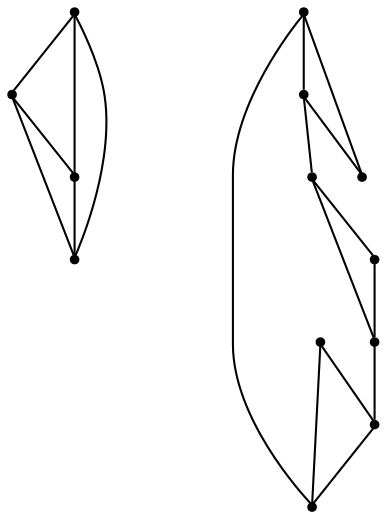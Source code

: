 graph {
  node [shape=point,comment="{\"directed\":false,\"doi\":\"10.1007/978-3-662-45803-7_33\",\"figure\":\"3 (1)\"}"]

  v0 [pos="1479.324805994507,2558.505468691026"]
  v1 [pos="1394.5762831333348,2558.505468691026"]
  v2 [pos="1433.0278607649914,2672.038942640278"]
  v3 [pos="1432.8747174181844,2692.934335300457"]
  v4 [pos="1319.1676593268107,2672.1900838007627"]
  v5 [pos="1304.4987280985688,2559.7603983265644"]
  v6 [pos="1291.4602295272734,2673.0030400427627"]
  v7 [pos="1273.5347594278403,2559.7603983265644"]
  v8 [pos="1247.4576350369343,2559.7603983265644"]
  v9 [pos="1255.605217382335,2616.790232876848"]
  v10 [pos="1236.866757799937,2673.0030400427627"]
  v11 [pos="1219.7502052373968,2559.7603983265644"]
  v12 [pos="1206.7157786121734,2672.1900838007627"]

  v0 -- v1 [id="-1",pos="1479.324805994507,2558.505468691026 1394.5762831333348,2558.505468691026 1394.5762831333348,2558.505468691026 1394.5762831333348,2558.505468691026"]
  v12 -- v10 [id="-3",pos="1206.7157786121734,2672.1900838007627 1236.866757799937,2673.0030400427627 1236.866757799937,2673.0030400427627 1236.866757799937,2673.0030400427627"]
  v10 -- v6 [id="-4",pos="1236.866757799937,2673.0030400427627 1291.4602295272734,2673.0030400427627 1291.4602295272734,2673.0030400427627 1291.4602295272734,2673.0030400427627"]
  v6 -- v4 [id="-5",pos="1291.4602295272734,2673.0030400427627 1319.1676593268107,2672.1900838007627 1319.1676593268107,2672.1900838007627 1319.1676593268107,2672.1900838007627"]
  v3 -- v0 [id="-8",pos="1432.8747174181844,2692.934335300457 1479.324805994507,2558.505468691026 1479.324805994507,2558.505468691026 1479.324805994507,2558.505468691026"]
  v1 -- v3 [id="-11",pos="1394.5762831333348,2558.505468691026 1432.8747174181844,2692.934335300457 1432.8747174181844,2692.934335300457 1432.8747174181844,2692.934335300457"]
  v11 -- v8 [id="-14",pos="1219.7502052373968,2559.7603983265644 1247.4576350369343,2559.7603983265644 1247.4576350369343,2559.7603983265644 1247.4576350369343,2559.7603983265644"]
  v8 -- v7 [id="-15",pos="1247.4576350369343,2559.7603983265644 1273.5347594278403,2559.7603983265644 1273.5347594278403,2559.7603983265644 1273.5347594278403,2559.7603983265644"]
  v7 -- v5 [id="-16",pos="1273.5347594278403,2559.7603983265644 1304.4987280985688,2559.7603983265644 1304.4987280985688,2559.7603983265644 1304.4987280985688,2559.7603983265644"]
  v11 -- v12 [id="-19",pos="1219.7502052373968,2559.7603983265644 1206.7157786121734,2672.1900838007627 1206.7157786121734,2672.1900838007627 1206.7157786121734,2672.1900838007627"]
  v10 -- v11 [id="-20",pos="1236.866757799937,2673.0030400427627 1219.7502052373968,2559.7603983265644 1219.7502052373968,2559.7603983265644 1219.7502052373968,2559.7603983265644"]
  v8 -- v9 [id="-21",pos="1247.4576350369343,2559.7603983265644 1255.605217382335,2616.790232876848 1255.605217382335,2616.790232876848 1255.605217382335,2616.790232876848"]
  v9 -- v7 [id="-22",pos="1255.605217382335,2616.790232876848 1273.5347594278403,2559.7603983265644 1273.5347594278403,2559.7603983265644 1273.5347594278403,2559.7603983265644"]
  v5 -- v6 [id="-25",pos="1304.4987280985688,2559.7603983265644 1291.4602295272734,2673.0030400427627 1291.4602295272734,2673.0030400427627 1291.4602295272734,2673.0030400427627"]
  v4 -- v5 [id="-26",pos="1319.1676593268107,2672.1900838007627 1304.4987280985688,2559.7603983265644 1304.4987280985688,2559.7603983265644 1304.4987280985688,2559.7603983265644"]
  v2 -- v1 [id="-7",pos="1433.0278607649914,2672.038942640278 1394.5762831333348,2558.505468691026 1394.5762831333348,2558.505468691026 1394.5762831333348,2558.505468691026"]
  v2 -- v0 [id="-34",pos="1433.0278607649914,2672.038942640278 1479.324805994507,2558.505468691026 1479.324805994507,2558.505468691026 1479.324805994507,2558.505468691026"]
  v3 -- v2 [id="-36",pos="1432.8747174181844,2692.934335300457 1433.0278607649914,2672.038942640278 1433.0278607649914,2672.038942640278 1433.0278607649914,2672.038942640278"]
}